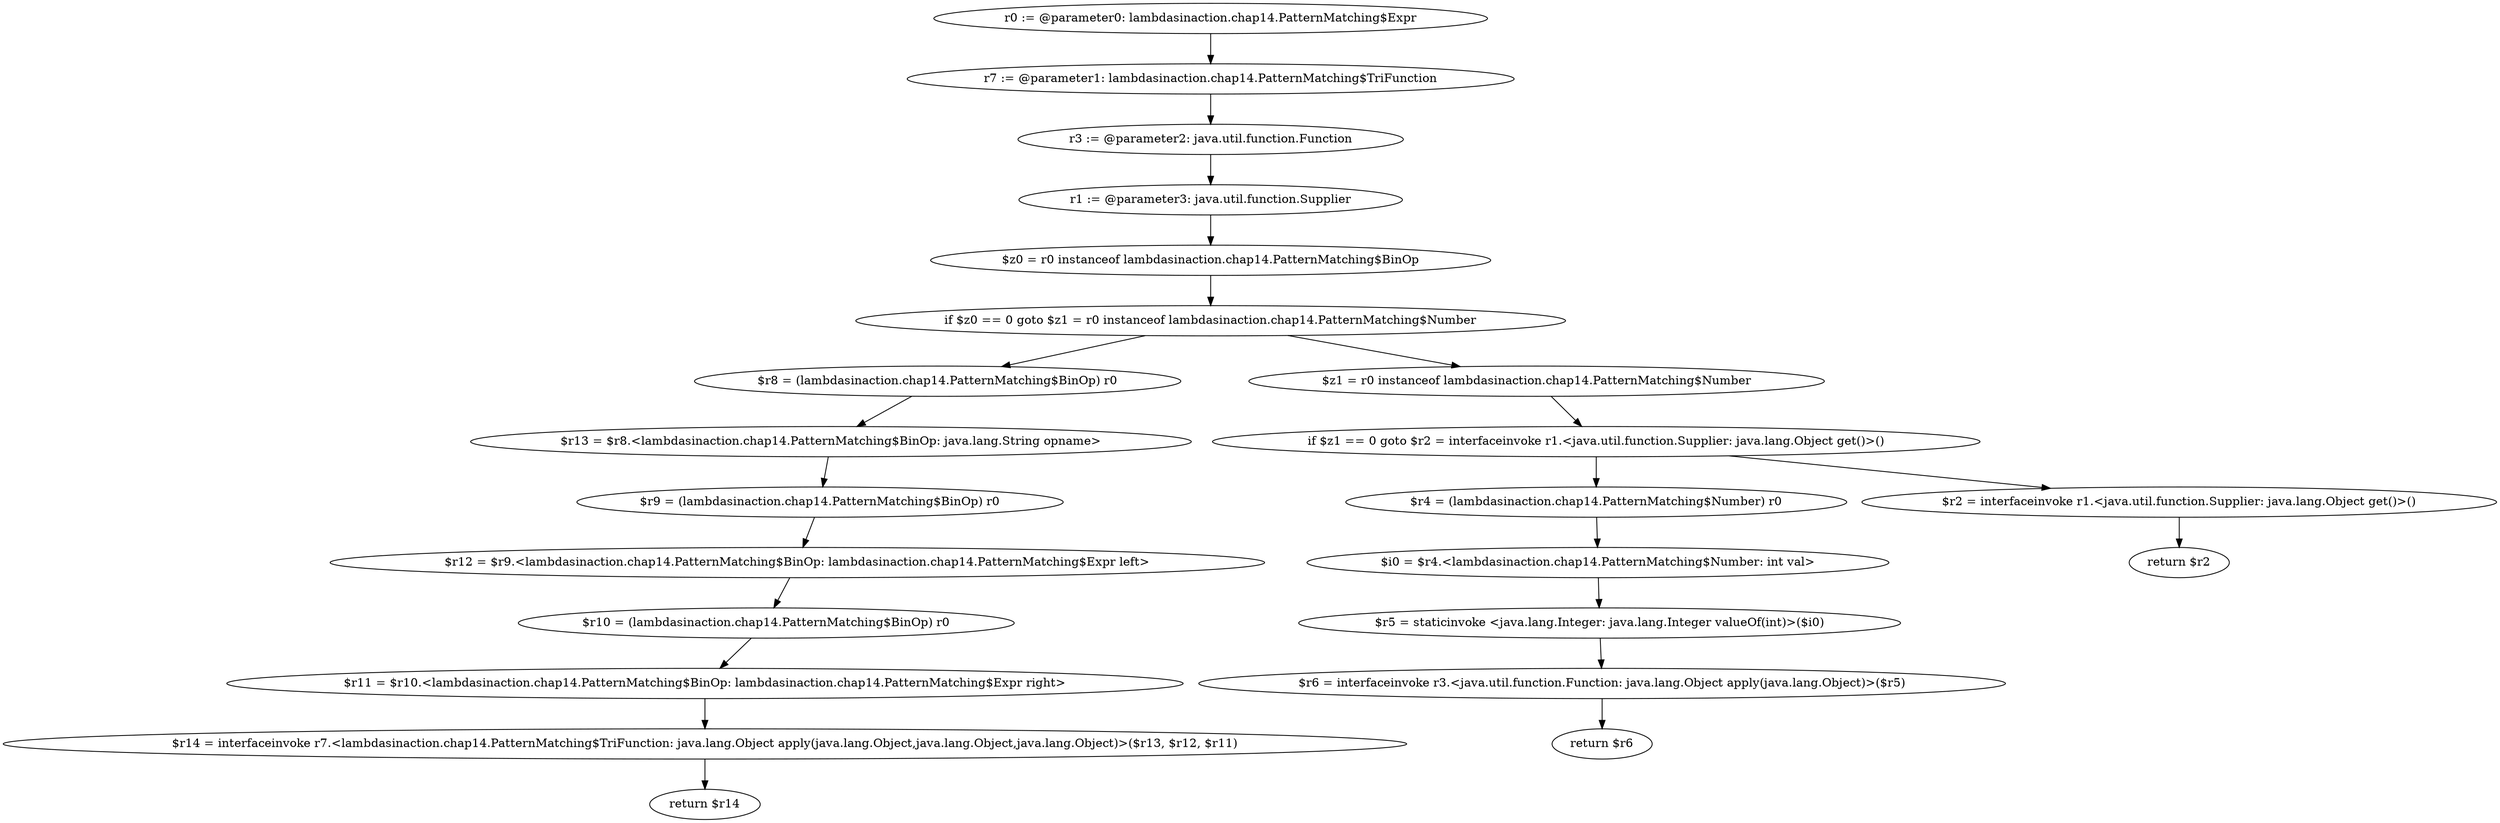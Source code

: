 digraph "unitGraph" {
    "r0 := @parameter0: lambdasinaction.chap14.PatternMatching$Expr"
    "r7 := @parameter1: lambdasinaction.chap14.PatternMatching$TriFunction"
    "r3 := @parameter2: java.util.function.Function"
    "r1 := @parameter3: java.util.function.Supplier"
    "$z0 = r0 instanceof lambdasinaction.chap14.PatternMatching$BinOp"
    "if $z0 == 0 goto $z1 = r0 instanceof lambdasinaction.chap14.PatternMatching$Number"
    "$r8 = (lambdasinaction.chap14.PatternMatching$BinOp) r0"
    "$r13 = $r8.<lambdasinaction.chap14.PatternMatching$BinOp: java.lang.String opname>"
    "$r9 = (lambdasinaction.chap14.PatternMatching$BinOp) r0"
    "$r12 = $r9.<lambdasinaction.chap14.PatternMatching$BinOp: lambdasinaction.chap14.PatternMatching$Expr left>"
    "$r10 = (lambdasinaction.chap14.PatternMatching$BinOp) r0"
    "$r11 = $r10.<lambdasinaction.chap14.PatternMatching$BinOp: lambdasinaction.chap14.PatternMatching$Expr right>"
    "$r14 = interfaceinvoke r7.<lambdasinaction.chap14.PatternMatching$TriFunction: java.lang.Object apply(java.lang.Object,java.lang.Object,java.lang.Object)>($r13, $r12, $r11)"
    "return $r14"
    "$z1 = r0 instanceof lambdasinaction.chap14.PatternMatching$Number"
    "if $z1 == 0 goto $r2 = interfaceinvoke r1.<java.util.function.Supplier: java.lang.Object get()>()"
    "$r4 = (lambdasinaction.chap14.PatternMatching$Number) r0"
    "$i0 = $r4.<lambdasinaction.chap14.PatternMatching$Number: int val>"
    "$r5 = staticinvoke <java.lang.Integer: java.lang.Integer valueOf(int)>($i0)"
    "$r6 = interfaceinvoke r3.<java.util.function.Function: java.lang.Object apply(java.lang.Object)>($r5)"
    "return $r6"
    "$r2 = interfaceinvoke r1.<java.util.function.Supplier: java.lang.Object get()>()"
    "return $r2"
    "r0 := @parameter0: lambdasinaction.chap14.PatternMatching$Expr"->"r7 := @parameter1: lambdasinaction.chap14.PatternMatching$TriFunction";
    "r7 := @parameter1: lambdasinaction.chap14.PatternMatching$TriFunction"->"r3 := @parameter2: java.util.function.Function";
    "r3 := @parameter2: java.util.function.Function"->"r1 := @parameter3: java.util.function.Supplier";
    "r1 := @parameter3: java.util.function.Supplier"->"$z0 = r0 instanceof lambdasinaction.chap14.PatternMatching$BinOp";
    "$z0 = r0 instanceof lambdasinaction.chap14.PatternMatching$BinOp"->"if $z0 == 0 goto $z1 = r0 instanceof lambdasinaction.chap14.PatternMatching$Number";
    "if $z0 == 0 goto $z1 = r0 instanceof lambdasinaction.chap14.PatternMatching$Number"->"$r8 = (lambdasinaction.chap14.PatternMatching$BinOp) r0";
    "if $z0 == 0 goto $z1 = r0 instanceof lambdasinaction.chap14.PatternMatching$Number"->"$z1 = r0 instanceof lambdasinaction.chap14.PatternMatching$Number";
    "$r8 = (lambdasinaction.chap14.PatternMatching$BinOp) r0"->"$r13 = $r8.<lambdasinaction.chap14.PatternMatching$BinOp: java.lang.String opname>";
    "$r13 = $r8.<lambdasinaction.chap14.PatternMatching$BinOp: java.lang.String opname>"->"$r9 = (lambdasinaction.chap14.PatternMatching$BinOp) r0";
    "$r9 = (lambdasinaction.chap14.PatternMatching$BinOp) r0"->"$r12 = $r9.<lambdasinaction.chap14.PatternMatching$BinOp: lambdasinaction.chap14.PatternMatching$Expr left>";
    "$r12 = $r9.<lambdasinaction.chap14.PatternMatching$BinOp: lambdasinaction.chap14.PatternMatching$Expr left>"->"$r10 = (lambdasinaction.chap14.PatternMatching$BinOp) r0";
    "$r10 = (lambdasinaction.chap14.PatternMatching$BinOp) r0"->"$r11 = $r10.<lambdasinaction.chap14.PatternMatching$BinOp: lambdasinaction.chap14.PatternMatching$Expr right>";
    "$r11 = $r10.<lambdasinaction.chap14.PatternMatching$BinOp: lambdasinaction.chap14.PatternMatching$Expr right>"->"$r14 = interfaceinvoke r7.<lambdasinaction.chap14.PatternMatching$TriFunction: java.lang.Object apply(java.lang.Object,java.lang.Object,java.lang.Object)>($r13, $r12, $r11)";
    "$r14 = interfaceinvoke r7.<lambdasinaction.chap14.PatternMatching$TriFunction: java.lang.Object apply(java.lang.Object,java.lang.Object,java.lang.Object)>($r13, $r12, $r11)"->"return $r14";
    "$z1 = r0 instanceof lambdasinaction.chap14.PatternMatching$Number"->"if $z1 == 0 goto $r2 = interfaceinvoke r1.<java.util.function.Supplier: java.lang.Object get()>()";
    "if $z1 == 0 goto $r2 = interfaceinvoke r1.<java.util.function.Supplier: java.lang.Object get()>()"->"$r4 = (lambdasinaction.chap14.PatternMatching$Number) r0";
    "if $z1 == 0 goto $r2 = interfaceinvoke r1.<java.util.function.Supplier: java.lang.Object get()>()"->"$r2 = interfaceinvoke r1.<java.util.function.Supplier: java.lang.Object get()>()";
    "$r4 = (lambdasinaction.chap14.PatternMatching$Number) r0"->"$i0 = $r4.<lambdasinaction.chap14.PatternMatching$Number: int val>";
    "$i0 = $r4.<lambdasinaction.chap14.PatternMatching$Number: int val>"->"$r5 = staticinvoke <java.lang.Integer: java.lang.Integer valueOf(int)>($i0)";
    "$r5 = staticinvoke <java.lang.Integer: java.lang.Integer valueOf(int)>($i0)"->"$r6 = interfaceinvoke r3.<java.util.function.Function: java.lang.Object apply(java.lang.Object)>($r5)";
    "$r6 = interfaceinvoke r3.<java.util.function.Function: java.lang.Object apply(java.lang.Object)>($r5)"->"return $r6";
    "$r2 = interfaceinvoke r1.<java.util.function.Supplier: java.lang.Object get()>()"->"return $r2";
}
